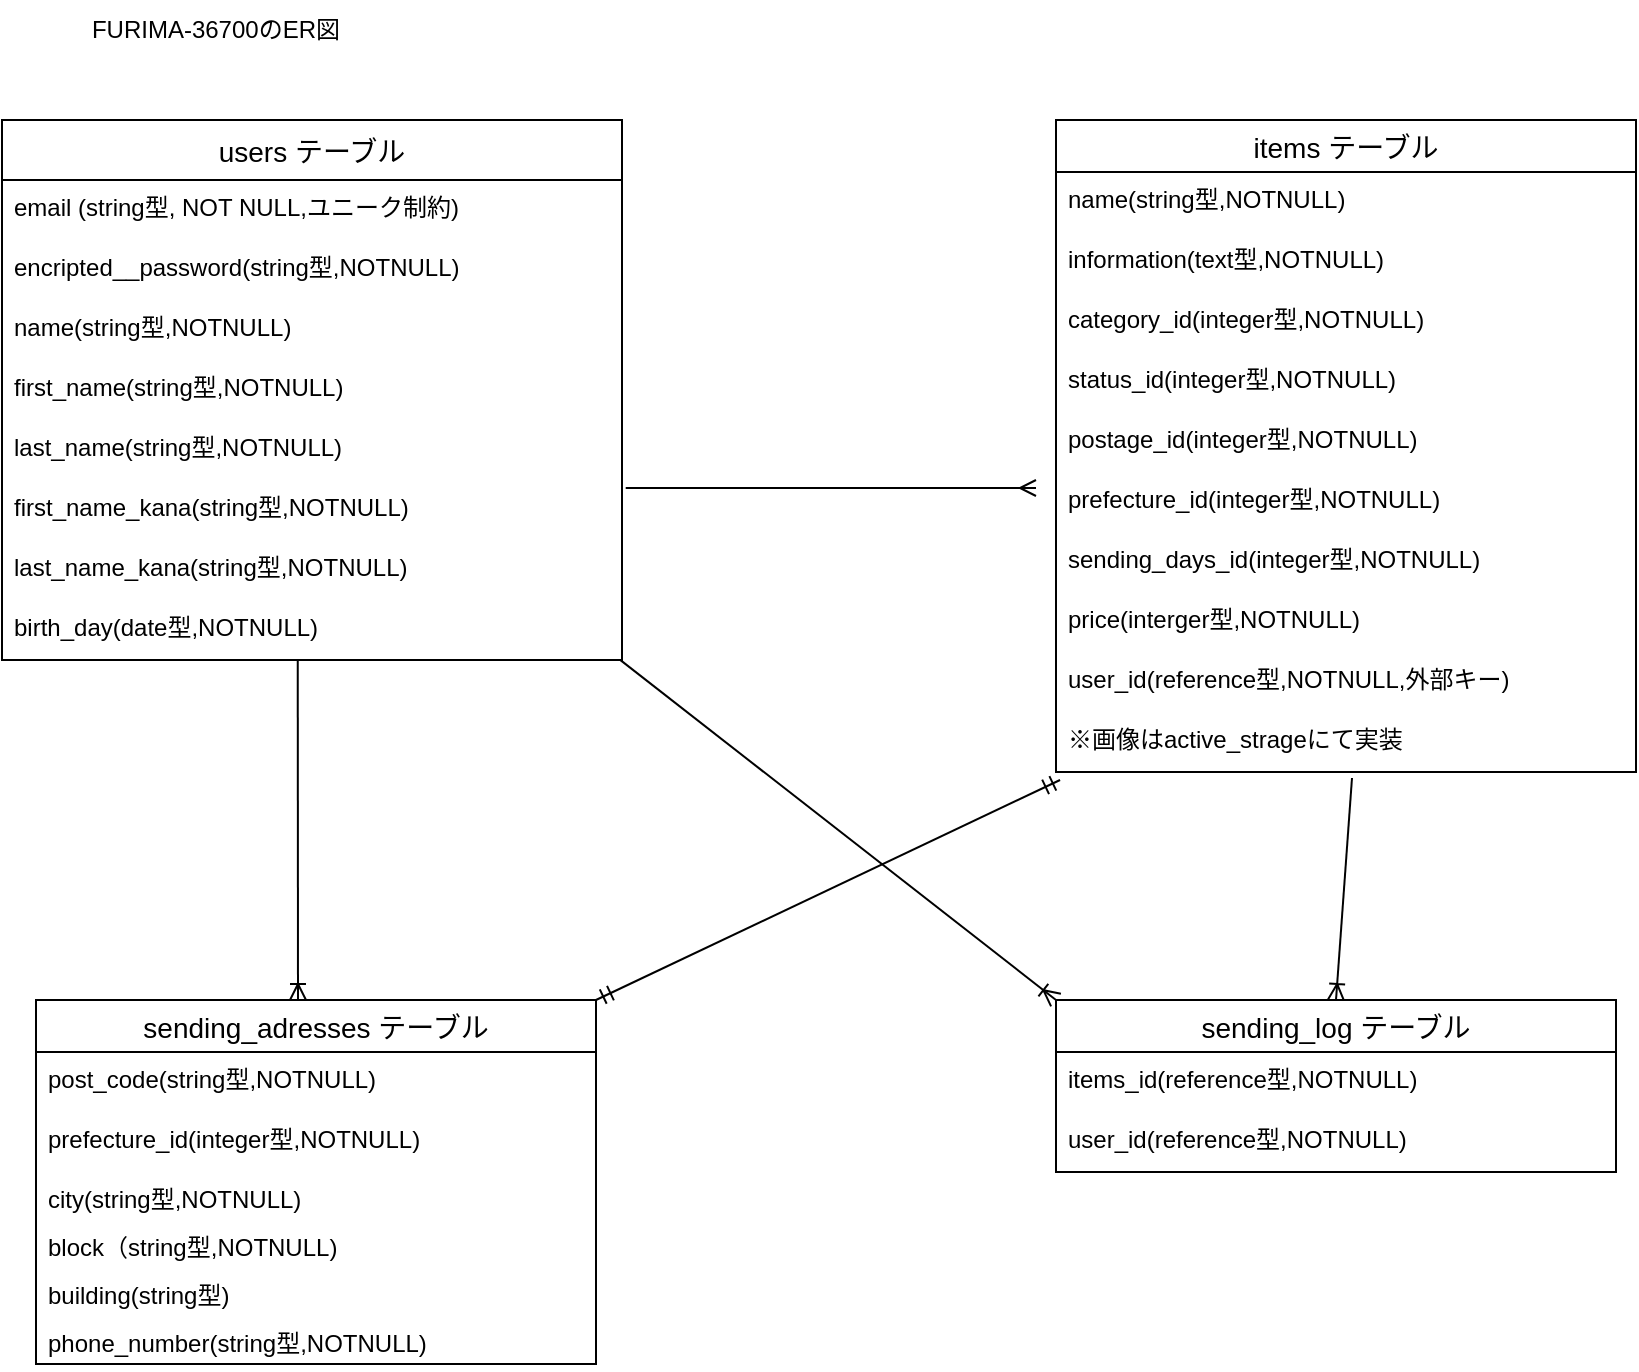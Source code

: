 <mxfile>
    <diagram id="34e_UM_8_W-J565KWt5s" name="ページ1">
        <mxGraphModel dx="1471" dy="1833" grid="1" gridSize="10" guides="1" tooltips="1" connect="1" arrows="1" fold="1" page="1" pageScale="1" pageWidth="827" pageHeight="1169" math="1" shadow="0">
            <root>
                <mxCell id="0"/>
                <mxCell id="1" parent="0"/>
                <mxCell id="2" value="users テーブル" style="swimlane;fontStyle=0;childLayout=stackLayout;horizontal=1;startSize=30;horizontalStack=0;resizeParent=1;resizeParentMax=0;resizeLast=0;collapsible=1;marginBottom=0;align=center;fontSize=14;labelBorderColor=none;" parent="1" vertex="1">
                    <mxGeometry x="-827" y="-1090" width="310" height="270" as="geometry">
                        <mxRectangle x="-810" y="-1090" width="70" height="26" as="alternateBounds"/>
                    </mxGeometry>
                </mxCell>
                <mxCell id="3" value="email (string型, NOT NULL,ユニーク制約)" style="text;strokeColor=none;fillColor=none;spacingLeft=4;spacingRight=4;overflow=hidden;rotatable=0;points=[[0,0.5],[1,0.5]];portConstraint=eastwest;fontSize=12;" parent="2" vertex="1">
                    <mxGeometry y="30" width="310" height="30" as="geometry"/>
                </mxCell>
                <mxCell id="4" value="encripted__password(string型,NOTNULL)" style="text;strokeColor=none;fillColor=none;spacingLeft=4;spacingRight=4;overflow=hidden;rotatable=0;points=[[0,0.5],[1,0.5]];portConstraint=eastwest;fontSize=12;" parent="2" vertex="1">
                    <mxGeometry y="60" width="310" height="30" as="geometry"/>
                </mxCell>
                <object label="name(string型,NOTNULL)" id="74">
                    <mxCell style="text;strokeColor=none;fillColor=none;spacingLeft=4;spacingRight=4;overflow=hidden;rotatable=0;points=[[0,0.5],[1,0.5]];portConstraint=eastwest;fontSize=12;" parent="2" vertex="1">
                        <mxGeometry y="90" width="310" height="30" as="geometry"/>
                    </mxCell>
                </object>
                <object label="first_name(string型,NOTNULL)" id="75">
                    <mxCell style="text;strokeColor=none;fillColor=none;spacingLeft=4;spacingRight=4;overflow=hidden;rotatable=0;points=[[0,0.5],[1,0.5]];portConstraint=eastwest;fontSize=12;" parent="2" vertex="1">
                        <mxGeometry y="120" width="310" height="30" as="geometry"/>
                    </mxCell>
                </object>
                <object label="last_name(string型,NOTNULL)" id="76">
                    <mxCell style="text;strokeColor=none;fillColor=none;spacingLeft=4;spacingRight=4;overflow=hidden;rotatable=0;points=[[0,0.5],[1,0.5]];portConstraint=eastwest;fontSize=12;" parent="2" vertex="1">
                        <mxGeometry y="150" width="310" height="30" as="geometry"/>
                    </mxCell>
                </object>
                <object label="first_name_kana(string型,NOTNULL)" id="77">
                    <mxCell style="text;strokeColor=none;fillColor=none;spacingLeft=4;spacingRight=4;overflow=hidden;rotatable=0;points=[[0,0.5],[1,0.5]];portConstraint=eastwest;fontSize=12;" parent="2" vertex="1">
                        <mxGeometry y="180" width="310" height="30" as="geometry"/>
                    </mxCell>
                </object>
                <object label="last_name_kana(string型,NOTNULL)" id="78">
                    <mxCell style="text;strokeColor=none;fillColor=none;spacingLeft=4;spacingRight=4;overflow=hidden;rotatable=0;points=[[0,0.5],[1,0.5]];portConstraint=eastwest;fontSize=12;" parent="2" vertex="1">
                        <mxGeometry y="210" width="310" height="30" as="geometry"/>
                    </mxCell>
                </object>
                <object label="birth_day(date型,NOTNULL)" id="79">
                    <mxCell style="text;strokeColor=none;fillColor=none;spacingLeft=4;spacingRight=4;overflow=hidden;rotatable=0;points=[[0,0.5],[1,0.5]];portConstraint=eastwest;fontSize=12;" parent="2" vertex="1">
                        <mxGeometry y="240" width="310" height="30" as="geometry"/>
                    </mxCell>
                </object>
                <mxCell id="6" value="FURIMA-36700のER図" style="text;html=1;strokeColor=none;fillColor=none;align=center;verticalAlign=middle;whiteSpace=wrap;rounded=0;" parent="1" vertex="1">
                    <mxGeometry x="-820" y="-1150" width="200" height="30" as="geometry"/>
                </mxCell>
                <mxCell id="83" value="items テーブル" style="swimlane;fontStyle=0;childLayout=stackLayout;horizontal=1;startSize=26;horizontalStack=0;resizeParent=1;resizeParentMax=0;resizeLast=0;collapsible=1;marginBottom=0;align=center;fontSize=14;" parent="1" vertex="1">
                    <mxGeometry x="-300" y="-1090" width="290" height="326" as="geometry"/>
                </mxCell>
                <mxCell id="84" value="name(string型,NOTNULL)" style="text;strokeColor=none;fillColor=none;spacingLeft=4;spacingRight=4;overflow=hidden;rotatable=0;points=[[0,0.5],[1,0.5]];portConstraint=eastwest;fontSize=12;" parent="83" vertex="1">
                    <mxGeometry y="26" width="290" height="30" as="geometry"/>
                </mxCell>
                <mxCell id="85" value="information(text型,NOTNULL)" style="text;strokeColor=none;fillColor=none;spacingLeft=4;spacingRight=4;overflow=hidden;rotatable=0;points=[[0,0.5],[1,0.5]];portConstraint=eastwest;fontSize=12;" parent="83" vertex="1">
                    <mxGeometry y="56" width="290" height="30" as="geometry"/>
                </mxCell>
                <mxCell id="86" value="category_id(integer型,NOTNULL)" style="text;strokeColor=none;fillColor=none;spacingLeft=4;spacingRight=4;overflow=hidden;rotatable=0;points=[[0,0.5],[1,0.5]];portConstraint=eastwest;fontSize=12;" parent="83" vertex="1">
                    <mxGeometry y="86" width="290" height="30" as="geometry"/>
                </mxCell>
                <mxCell id="90" value="status_id(integer型,NOTNULL)" style="text;strokeColor=none;fillColor=none;spacingLeft=4;spacingRight=4;overflow=hidden;rotatable=0;points=[[0,0.5],[1,0.5]];portConstraint=eastwest;fontSize=12;" parent="83" vertex="1">
                    <mxGeometry y="116" width="290" height="30" as="geometry"/>
                </mxCell>
                <mxCell id="91" value="postage_id(integer型,NOTNULL)" style="text;strokeColor=none;fillColor=none;spacingLeft=4;spacingRight=4;overflow=hidden;rotatable=0;points=[[0,0.5],[1,0.5]];portConstraint=eastwest;fontSize=12;" parent="83" vertex="1">
                    <mxGeometry y="146" width="290" height="30" as="geometry"/>
                </mxCell>
                <mxCell id="92" value="prefecture_id(integer型,NOTNULL)" style="text;strokeColor=none;fillColor=none;spacingLeft=4;spacingRight=4;overflow=hidden;rotatable=0;points=[[0,0.5],[1,0.5]];portConstraint=eastwest;fontSize=12;" parent="83" vertex="1">
                    <mxGeometry y="176" width="290" height="30" as="geometry"/>
                </mxCell>
                <mxCell id="93" value="sending_days_id(integer型,NOTNULL)" style="text;strokeColor=none;fillColor=none;spacingLeft=4;spacingRight=4;overflow=hidden;rotatable=0;points=[[0,0.5],[1,0.5]];portConstraint=eastwest;fontSize=12;" parent="83" vertex="1">
                    <mxGeometry y="206" width="290" height="30" as="geometry"/>
                </mxCell>
                <mxCell id="94" value="price(interger型,NOTNULL)" style="text;strokeColor=none;fillColor=none;spacingLeft=4;spacingRight=4;overflow=hidden;rotatable=0;points=[[0,0.5],[1,0.5]];portConstraint=eastwest;fontSize=12;" parent="83" vertex="1">
                    <mxGeometry y="236" width="290" height="30" as="geometry"/>
                </mxCell>
                <mxCell id="95" value="user_id(reference型,NOTNULL,外部キー)" style="text;strokeColor=none;fillColor=none;spacingLeft=4;spacingRight=4;overflow=hidden;rotatable=0;points=[[0,0.5],[1,0.5]];portConstraint=eastwest;fontSize=12;" parent="83" vertex="1">
                    <mxGeometry y="266" width="290" height="30" as="geometry"/>
                </mxCell>
                <mxCell id="110" value="※画像はactive_strageにて実装" style="text;strokeColor=none;fillColor=none;spacingLeft=4;spacingRight=4;overflow=hidden;rotatable=0;points=[[0,0.5],[1,0.5]];portConstraint=eastwest;fontSize=12;" vertex="1" parent="83">
                    <mxGeometry y="296" width="290" height="30" as="geometry"/>
                </mxCell>
                <mxCell id="103" value="sending_adresses テーブル" style="swimlane;fontStyle=0;childLayout=stackLayout;horizontal=1;startSize=26;horizontalStack=0;resizeParent=1;resizeParentMax=0;resizeLast=0;collapsible=1;marginBottom=0;align=center;fontSize=14;" parent="1" vertex="1">
                    <mxGeometry x="-810" y="-650" width="280" height="182" as="geometry"/>
                </mxCell>
                <mxCell id="104" value="post_code(string型,NOTNULL)" style="text;strokeColor=none;fillColor=none;spacingLeft=4;spacingRight=4;overflow=hidden;rotatable=0;points=[[0,0.5],[1,0.5]];portConstraint=eastwest;fontSize=12;" parent="103" vertex="1">
                    <mxGeometry y="26" width="280" height="30" as="geometry"/>
                </mxCell>
                <mxCell id="105" value="prefecture_id(integer型,NOTNULL)" style="text;strokeColor=none;fillColor=none;spacingLeft=4;spacingRight=4;overflow=hidden;rotatable=0;points=[[0,0.5],[1,0.5]];portConstraint=eastwest;fontSize=12;" parent="103" vertex="1">
                    <mxGeometry y="56" width="280" height="30" as="geometry"/>
                </mxCell>
                <mxCell id="106" value="city(string型,NOTNULL)" style="text;strokeColor=none;fillColor=none;spacingLeft=4;spacingRight=4;overflow=hidden;rotatable=0;points=[[0,0.5],[1,0.5]];portConstraint=eastwest;fontSize=12;" parent="103" vertex="1">
                    <mxGeometry y="86" width="280" height="24" as="geometry"/>
                </mxCell>
                <mxCell id="107" value="block（string型,NOTNULL)" style="text;strokeColor=none;fillColor=none;spacingLeft=4;spacingRight=4;overflow=hidden;rotatable=0;points=[[0,0.5],[1,0.5]];portConstraint=eastwest;fontSize=12;" parent="103" vertex="1">
                    <mxGeometry y="110" width="280" height="24" as="geometry"/>
                </mxCell>
                <mxCell id="108" value="building(string型)" style="text;strokeColor=none;fillColor=none;spacingLeft=4;spacingRight=4;overflow=hidden;rotatable=0;points=[[0,0.5],[1,0.5]];portConstraint=eastwest;fontSize=12;" parent="103" vertex="1">
                    <mxGeometry y="134" width="280" height="24" as="geometry"/>
                </mxCell>
                <mxCell id="111" value="phone_number(string型,NOTNULL)" style="text;strokeColor=none;fillColor=none;spacingLeft=4;spacingRight=4;overflow=hidden;rotatable=0;points=[[0,0.5],[1,0.5]];portConstraint=eastwest;fontSize=12;" vertex="1" parent="103">
                    <mxGeometry y="158" width="280" height="24" as="geometry"/>
                </mxCell>
                <mxCell id="112" value="" style="edgeStyle=entityRelationEdgeStyle;fontSize=12;html=1;endArrow=ERmany;exitX=1.006;exitY=0.133;exitDx=0;exitDy=0;exitPerimeter=0;" edge="1" parent="1" source="77">
                    <mxGeometry width="100" height="100" relative="1" as="geometry">
                        <mxPoint x="-510" y="-800" as="sourcePoint"/>
                        <mxPoint x="-310" y="-906" as="targetPoint"/>
                    </mxGeometry>
                </mxCell>
                <mxCell id="118" value="" style="fontSize=12;html=1;endArrow=ERoneToMany;exitX=0.477;exitY=1;exitDx=0;exitDy=0;exitPerimeter=0;" edge="1" parent="1" source="79">
                    <mxGeometry width="100" height="100" relative="1" as="geometry">
                        <mxPoint x="-780" y="-584" as="sourcePoint"/>
                        <mxPoint x="-679" y="-650" as="targetPoint"/>
                    </mxGeometry>
                </mxCell>
                <mxCell id="119" value="" style="fontSize=12;html=1;endArrow=ERmandOne;startArrow=ERmandOne;entryX=0.007;entryY=1.133;entryDx=0;entryDy=0;entryPerimeter=0;exitX=1;exitY=0;exitDx=0;exitDy=0;" edge="1" parent="1" source="103" target="110">
                    <mxGeometry width="100" height="100" relative="1" as="geometry">
                        <mxPoint x="-520" y="-640" as="sourcePoint"/>
                        <mxPoint x="-470" y="-720" as="targetPoint"/>
                    </mxGeometry>
                </mxCell>
                <mxCell id="121" value="sending_log テーブル" style="swimlane;fontStyle=0;childLayout=stackLayout;horizontal=1;startSize=26;horizontalStack=0;resizeParent=1;resizeParentMax=0;resizeLast=0;collapsible=1;marginBottom=0;align=center;fontSize=14;" vertex="1" parent="1">
                    <mxGeometry x="-300" y="-650" width="280" height="86" as="geometry"/>
                </mxCell>
                <mxCell id="122" value="items_id(reference型,NOTNULL)" style="text;strokeColor=none;fillColor=none;spacingLeft=4;spacingRight=4;overflow=hidden;rotatable=0;points=[[0,0.5],[1,0.5]];portConstraint=eastwest;fontSize=12;" vertex="1" parent="121">
                    <mxGeometry y="26" width="280" height="30" as="geometry"/>
                </mxCell>
                <mxCell id="129" value="user_id(reference型,NOTNULL)" style="text;strokeColor=none;fillColor=none;spacingLeft=4;spacingRight=4;overflow=hidden;rotatable=0;points=[[0,0.5],[1,0.5]];portConstraint=eastwest;fontSize=12;" vertex="1" parent="121">
                    <mxGeometry y="56" width="280" height="30" as="geometry"/>
                </mxCell>
                <mxCell id="130" value="" style="fontSize=12;html=1;endArrow=ERoneToMany;entryX=0;entryY=0;entryDx=0;entryDy=0;exitX=0.997;exitY=0.998;exitDx=0;exitDy=0;exitPerimeter=0;" edge="1" parent="1" source="79" target="121">
                    <mxGeometry width="100" height="100" relative="1" as="geometry">
                        <mxPoint x="-510" y="-750" as="sourcePoint"/>
                        <mxPoint x="-410" y="-850" as="targetPoint"/>
                    </mxGeometry>
                </mxCell>
                <mxCell id="131" value="" style="fontSize=12;html=1;endArrow=ERoneToMany;entryX=0.5;entryY=0;entryDx=0;entryDy=0;" edge="1" parent="1" target="121">
                    <mxGeometry width="100" height="100" relative="1" as="geometry">
                        <mxPoint x="-152" y="-761" as="sourcePoint"/>
                        <mxPoint x="-142.07" y="-650" as="targetPoint"/>
                    </mxGeometry>
                </mxCell>
            </root>
        </mxGraphModel>
    </diagram>
</mxfile>